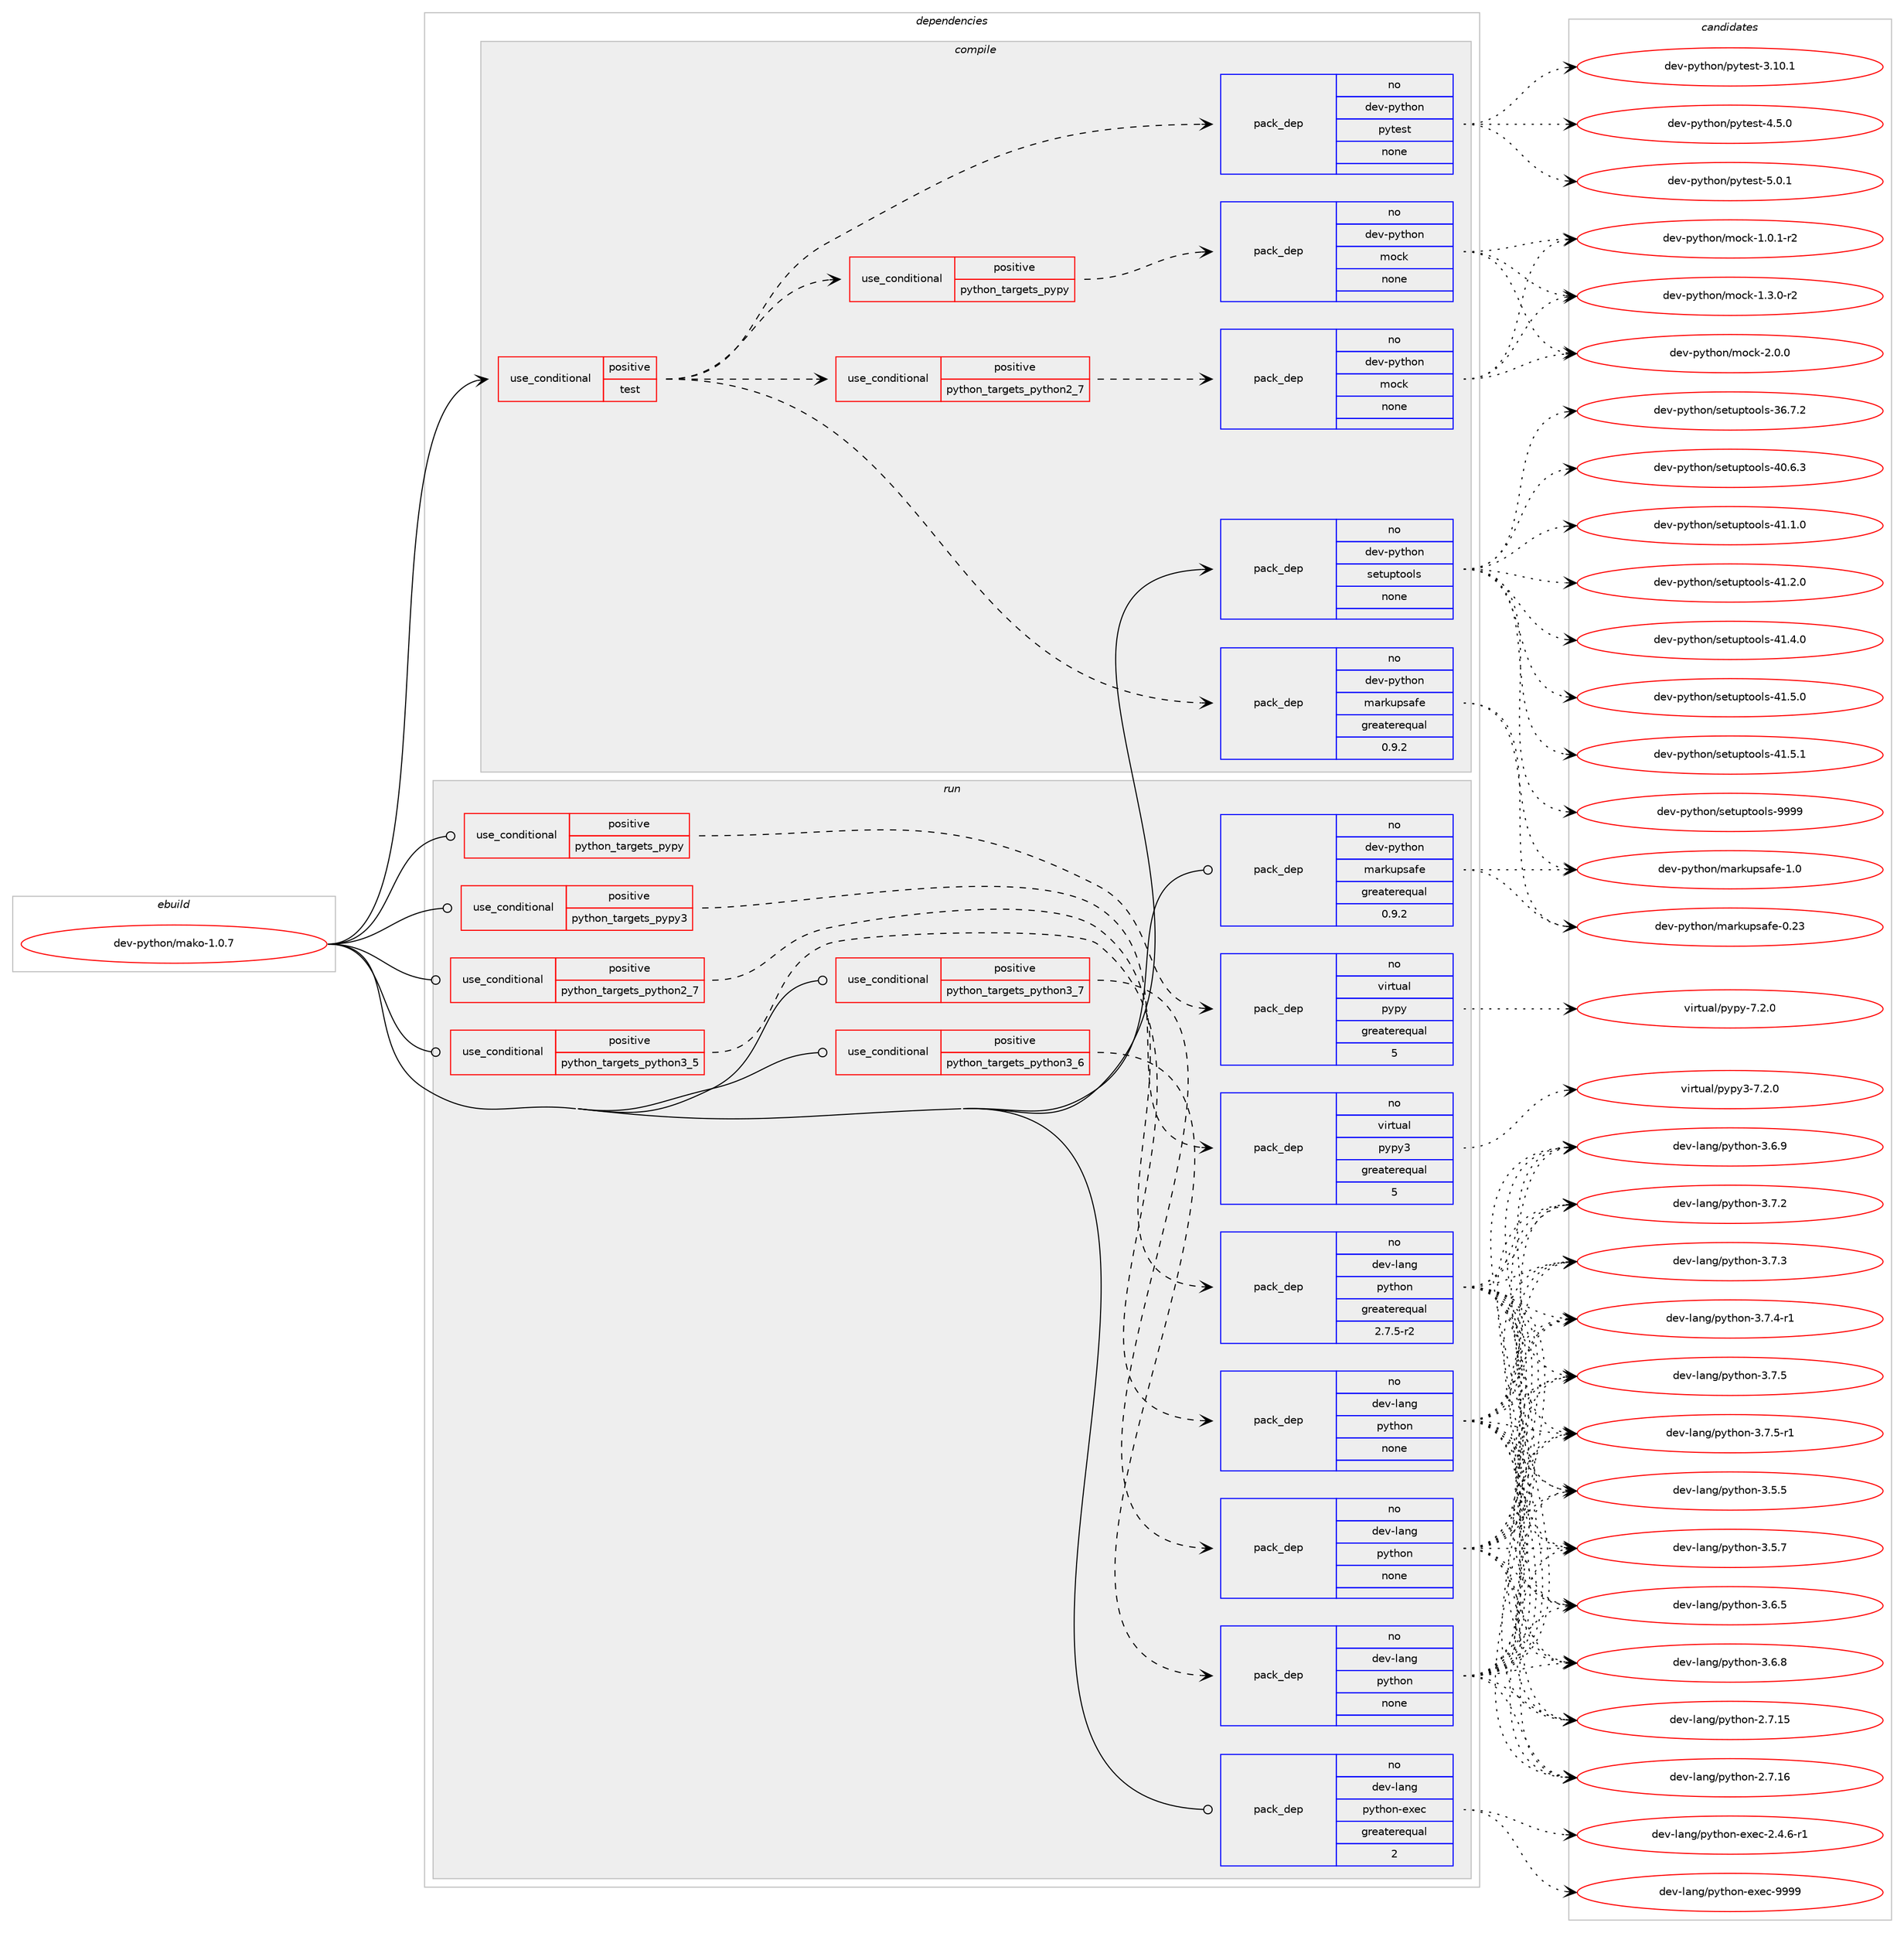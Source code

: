 digraph prolog {

# *************
# Graph options
# *************

newrank=true;
concentrate=true;
compound=true;
graph [rankdir=LR,fontname=Helvetica,fontsize=10,ranksep=1.5];#, ranksep=2.5, nodesep=0.2];
edge  [arrowhead=vee];
node  [fontname=Helvetica,fontsize=10];

# **********
# The ebuild
# **********

subgraph cluster_leftcol {
color=gray;
rank=same;
label=<<i>ebuild</i>>;
id [label="dev-python/mako-1.0.7", color=red, width=4, href="../dev-python/mako-1.0.7.svg"];
}

# ****************
# The dependencies
# ****************

subgraph cluster_midcol {
color=gray;
label=<<i>dependencies</i>>;
subgraph cluster_compile {
fillcolor="#eeeeee";
style=filled;
label=<<i>compile</i>>;
subgraph cond142263 {
dependency613785 [label=<<TABLE BORDER="0" CELLBORDER="1" CELLSPACING="0" CELLPADDING="4"><TR><TD ROWSPAN="3" CELLPADDING="10">use_conditional</TD></TR><TR><TD>positive</TD></TR><TR><TD>test</TD></TR></TABLE>>, shape=none, color=red];
subgraph pack459718 {
dependency613786 [label=<<TABLE BORDER="0" CELLBORDER="1" CELLSPACING="0" CELLPADDING="4" WIDTH="220"><TR><TD ROWSPAN="6" CELLPADDING="30">pack_dep</TD></TR><TR><TD WIDTH="110">no</TD></TR><TR><TD>dev-python</TD></TR><TR><TD>markupsafe</TD></TR><TR><TD>greaterequal</TD></TR><TR><TD>0.9.2</TD></TR></TABLE>>, shape=none, color=blue];
}
dependency613785:e -> dependency613786:w [weight=20,style="dashed",arrowhead="vee"];
subgraph cond142264 {
dependency613787 [label=<<TABLE BORDER="0" CELLBORDER="1" CELLSPACING="0" CELLPADDING="4"><TR><TD ROWSPAN="3" CELLPADDING="10">use_conditional</TD></TR><TR><TD>positive</TD></TR><TR><TD>python_targets_pypy</TD></TR></TABLE>>, shape=none, color=red];
subgraph pack459719 {
dependency613788 [label=<<TABLE BORDER="0" CELLBORDER="1" CELLSPACING="0" CELLPADDING="4" WIDTH="220"><TR><TD ROWSPAN="6" CELLPADDING="30">pack_dep</TD></TR><TR><TD WIDTH="110">no</TD></TR><TR><TD>dev-python</TD></TR><TR><TD>mock</TD></TR><TR><TD>none</TD></TR><TR><TD></TD></TR></TABLE>>, shape=none, color=blue];
}
dependency613787:e -> dependency613788:w [weight=20,style="dashed",arrowhead="vee"];
}
dependency613785:e -> dependency613787:w [weight=20,style="dashed",arrowhead="vee"];
subgraph cond142265 {
dependency613789 [label=<<TABLE BORDER="0" CELLBORDER="1" CELLSPACING="0" CELLPADDING="4"><TR><TD ROWSPAN="3" CELLPADDING="10">use_conditional</TD></TR><TR><TD>positive</TD></TR><TR><TD>python_targets_python2_7</TD></TR></TABLE>>, shape=none, color=red];
subgraph pack459720 {
dependency613790 [label=<<TABLE BORDER="0" CELLBORDER="1" CELLSPACING="0" CELLPADDING="4" WIDTH="220"><TR><TD ROWSPAN="6" CELLPADDING="30">pack_dep</TD></TR><TR><TD WIDTH="110">no</TD></TR><TR><TD>dev-python</TD></TR><TR><TD>mock</TD></TR><TR><TD>none</TD></TR><TR><TD></TD></TR></TABLE>>, shape=none, color=blue];
}
dependency613789:e -> dependency613790:w [weight=20,style="dashed",arrowhead="vee"];
}
dependency613785:e -> dependency613789:w [weight=20,style="dashed",arrowhead="vee"];
subgraph pack459721 {
dependency613791 [label=<<TABLE BORDER="0" CELLBORDER="1" CELLSPACING="0" CELLPADDING="4" WIDTH="220"><TR><TD ROWSPAN="6" CELLPADDING="30">pack_dep</TD></TR><TR><TD WIDTH="110">no</TD></TR><TR><TD>dev-python</TD></TR><TR><TD>pytest</TD></TR><TR><TD>none</TD></TR><TR><TD></TD></TR></TABLE>>, shape=none, color=blue];
}
dependency613785:e -> dependency613791:w [weight=20,style="dashed",arrowhead="vee"];
}
id:e -> dependency613785:w [weight=20,style="solid",arrowhead="vee"];
subgraph pack459722 {
dependency613792 [label=<<TABLE BORDER="0" CELLBORDER="1" CELLSPACING="0" CELLPADDING="4" WIDTH="220"><TR><TD ROWSPAN="6" CELLPADDING="30">pack_dep</TD></TR><TR><TD WIDTH="110">no</TD></TR><TR><TD>dev-python</TD></TR><TR><TD>setuptools</TD></TR><TR><TD>none</TD></TR><TR><TD></TD></TR></TABLE>>, shape=none, color=blue];
}
id:e -> dependency613792:w [weight=20,style="solid",arrowhead="vee"];
}
subgraph cluster_compileandrun {
fillcolor="#eeeeee";
style=filled;
label=<<i>compile and run</i>>;
}
subgraph cluster_run {
fillcolor="#eeeeee";
style=filled;
label=<<i>run</i>>;
subgraph cond142266 {
dependency613793 [label=<<TABLE BORDER="0" CELLBORDER="1" CELLSPACING="0" CELLPADDING="4"><TR><TD ROWSPAN="3" CELLPADDING="10">use_conditional</TD></TR><TR><TD>positive</TD></TR><TR><TD>python_targets_pypy</TD></TR></TABLE>>, shape=none, color=red];
subgraph pack459723 {
dependency613794 [label=<<TABLE BORDER="0" CELLBORDER="1" CELLSPACING="0" CELLPADDING="4" WIDTH="220"><TR><TD ROWSPAN="6" CELLPADDING="30">pack_dep</TD></TR><TR><TD WIDTH="110">no</TD></TR><TR><TD>virtual</TD></TR><TR><TD>pypy</TD></TR><TR><TD>greaterequal</TD></TR><TR><TD>5</TD></TR></TABLE>>, shape=none, color=blue];
}
dependency613793:e -> dependency613794:w [weight=20,style="dashed",arrowhead="vee"];
}
id:e -> dependency613793:w [weight=20,style="solid",arrowhead="odot"];
subgraph cond142267 {
dependency613795 [label=<<TABLE BORDER="0" CELLBORDER="1" CELLSPACING="0" CELLPADDING="4"><TR><TD ROWSPAN="3" CELLPADDING="10">use_conditional</TD></TR><TR><TD>positive</TD></TR><TR><TD>python_targets_pypy3</TD></TR></TABLE>>, shape=none, color=red];
subgraph pack459724 {
dependency613796 [label=<<TABLE BORDER="0" CELLBORDER="1" CELLSPACING="0" CELLPADDING="4" WIDTH="220"><TR><TD ROWSPAN="6" CELLPADDING="30">pack_dep</TD></TR><TR><TD WIDTH="110">no</TD></TR><TR><TD>virtual</TD></TR><TR><TD>pypy3</TD></TR><TR><TD>greaterequal</TD></TR><TR><TD>5</TD></TR></TABLE>>, shape=none, color=blue];
}
dependency613795:e -> dependency613796:w [weight=20,style="dashed",arrowhead="vee"];
}
id:e -> dependency613795:w [weight=20,style="solid",arrowhead="odot"];
subgraph cond142268 {
dependency613797 [label=<<TABLE BORDER="0" CELLBORDER="1" CELLSPACING="0" CELLPADDING="4"><TR><TD ROWSPAN="3" CELLPADDING="10">use_conditional</TD></TR><TR><TD>positive</TD></TR><TR><TD>python_targets_python2_7</TD></TR></TABLE>>, shape=none, color=red];
subgraph pack459725 {
dependency613798 [label=<<TABLE BORDER="0" CELLBORDER="1" CELLSPACING="0" CELLPADDING="4" WIDTH="220"><TR><TD ROWSPAN="6" CELLPADDING="30">pack_dep</TD></TR><TR><TD WIDTH="110">no</TD></TR><TR><TD>dev-lang</TD></TR><TR><TD>python</TD></TR><TR><TD>greaterequal</TD></TR><TR><TD>2.7.5-r2</TD></TR></TABLE>>, shape=none, color=blue];
}
dependency613797:e -> dependency613798:w [weight=20,style="dashed",arrowhead="vee"];
}
id:e -> dependency613797:w [weight=20,style="solid",arrowhead="odot"];
subgraph cond142269 {
dependency613799 [label=<<TABLE BORDER="0" CELLBORDER="1" CELLSPACING="0" CELLPADDING="4"><TR><TD ROWSPAN="3" CELLPADDING="10">use_conditional</TD></TR><TR><TD>positive</TD></TR><TR><TD>python_targets_python3_5</TD></TR></TABLE>>, shape=none, color=red];
subgraph pack459726 {
dependency613800 [label=<<TABLE BORDER="0" CELLBORDER="1" CELLSPACING="0" CELLPADDING="4" WIDTH="220"><TR><TD ROWSPAN="6" CELLPADDING="30">pack_dep</TD></TR><TR><TD WIDTH="110">no</TD></TR><TR><TD>dev-lang</TD></TR><TR><TD>python</TD></TR><TR><TD>none</TD></TR><TR><TD></TD></TR></TABLE>>, shape=none, color=blue];
}
dependency613799:e -> dependency613800:w [weight=20,style="dashed",arrowhead="vee"];
}
id:e -> dependency613799:w [weight=20,style="solid",arrowhead="odot"];
subgraph cond142270 {
dependency613801 [label=<<TABLE BORDER="0" CELLBORDER="1" CELLSPACING="0" CELLPADDING="4"><TR><TD ROWSPAN="3" CELLPADDING="10">use_conditional</TD></TR><TR><TD>positive</TD></TR><TR><TD>python_targets_python3_6</TD></TR></TABLE>>, shape=none, color=red];
subgraph pack459727 {
dependency613802 [label=<<TABLE BORDER="0" CELLBORDER="1" CELLSPACING="0" CELLPADDING="4" WIDTH="220"><TR><TD ROWSPAN="6" CELLPADDING="30">pack_dep</TD></TR><TR><TD WIDTH="110">no</TD></TR><TR><TD>dev-lang</TD></TR><TR><TD>python</TD></TR><TR><TD>none</TD></TR><TR><TD></TD></TR></TABLE>>, shape=none, color=blue];
}
dependency613801:e -> dependency613802:w [weight=20,style="dashed",arrowhead="vee"];
}
id:e -> dependency613801:w [weight=20,style="solid",arrowhead="odot"];
subgraph cond142271 {
dependency613803 [label=<<TABLE BORDER="0" CELLBORDER="1" CELLSPACING="0" CELLPADDING="4"><TR><TD ROWSPAN="3" CELLPADDING="10">use_conditional</TD></TR><TR><TD>positive</TD></TR><TR><TD>python_targets_python3_7</TD></TR></TABLE>>, shape=none, color=red];
subgraph pack459728 {
dependency613804 [label=<<TABLE BORDER="0" CELLBORDER="1" CELLSPACING="0" CELLPADDING="4" WIDTH="220"><TR><TD ROWSPAN="6" CELLPADDING="30">pack_dep</TD></TR><TR><TD WIDTH="110">no</TD></TR><TR><TD>dev-lang</TD></TR><TR><TD>python</TD></TR><TR><TD>none</TD></TR><TR><TD></TD></TR></TABLE>>, shape=none, color=blue];
}
dependency613803:e -> dependency613804:w [weight=20,style="dashed",arrowhead="vee"];
}
id:e -> dependency613803:w [weight=20,style="solid",arrowhead="odot"];
subgraph pack459729 {
dependency613805 [label=<<TABLE BORDER="0" CELLBORDER="1" CELLSPACING="0" CELLPADDING="4" WIDTH="220"><TR><TD ROWSPAN="6" CELLPADDING="30">pack_dep</TD></TR><TR><TD WIDTH="110">no</TD></TR><TR><TD>dev-lang</TD></TR><TR><TD>python-exec</TD></TR><TR><TD>greaterequal</TD></TR><TR><TD>2</TD></TR></TABLE>>, shape=none, color=blue];
}
id:e -> dependency613805:w [weight=20,style="solid",arrowhead="odot"];
subgraph pack459730 {
dependency613806 [label=<<TABLE BORDER="0" CELLBORDER="1" CELLSPACING="0" CELLPADDING="4" WIDTH="220"><TR><TD ROWSPAN="6" CELLPADDING="30">pack_dep</TD></TR><TR><TD WIDTH="110">no</TD></TR><TR><TD>dev-python</TD></TR><TR><TD>markupsafe</TD></TR><TR><TD>greaterequal</TD></TR><TR><TD>0.9.2</TD></TR></TABLE>>, shape=none, color=blue];
}
id:e -> dependency613806:w [weight=20,style="solid",arrowhead="odot"];
}
}

# **************
# The candidates
# **************

subgraph cluster_choices {
rank=same;
color=gray;
label=<<i>candidates</i>>;

subgraph choice459718 {
color=black;
nodesep=1;
choice100101118451121211161041111104710997114107117112115971021014548465051 [label="dev-python/markupsafe-0.23", color=red, width=4,href="../dev-python/markupsafe-0.23.svg"];
choice1001011184511212111610411111047109971141071171121159710210145494648 [label="dev-python/markupsafe-1.0", color=red, width=4,href="../dev-python/markupsafe-1.0.svg"];
dependency613786:e -> choice100101118451121211161041111104710997114107117112115971021014548465051:w [style=dotted,weight="100"];
dependency613786:e -> choice1001011184511212111610411111047109971141071171121159710210145494648:w [style=dotted,weight="100"];
}
subgraph choice459719 {
color=black;
nodesep=1;
choice1001011184511212111610411111047109111991074549464846494511450 [label="dev-python/mock-1.0.1-r2", color=red, width=4,href="../dev-python/mock-1.0.1-r2.svg"];
choice1001011184511212111610411111047109111991074549465146484511450 [label="dev-python/mock-1.3.0-r2", color=red, width=4,href="../dev-python/mock-1.3.0-r2.svg"];
choice100101118451121211161041111104710911199107455046484648 [label="dev-python/mock-2.0.0", color=red, width=4,href="../dev-python/mock-2.0.0.svg"];
dependency613788:e -> choice1001011184511212111610411111047109111991074549464846494511450:w [style=dotted,weight="100"];
dependency613788:e -> choice1001011184511212111610411111047109111991074549465146484511450:w [style=dotted,weight="100"];
dependency613788:e -> choice100101118451121211161041111104710911199107455046484648:w [style=dotted,weight="100"];
}
subgraph choice459720 {
color=black;
nodesep=1;
choice1001011184511212111610411111047109111991074549464846494511450 [label="dev-python/mock-1.0.1-r2", color=red, width=4,href="../dev-python/mock-1.0.1-r2.svg"];
choice1001011184511212111610411111047109111991074549465146484511450 [label="dev-python/mock-1.3.0-r2", color=red, width=4,href="../dev-python/mock-1.3.0-r2.svg"];
choice100101118451121211161041111104710911199107455046484648 [label="dev-python/mock-2.0.0", color=red, width=4,href="../dev-python/mock-2.0.0.svg"];
dependency613790:e -> choice1001011184511212111610411111047109111991074549464846494511450:w [style=dotted,weight="100"];
dependency613790:e -> choice1001011184511212111610411111047109111991074549465146484511450:w [style=dotted,weight="100"];
dependency613790:e -> choice100101118451121211161041111104710911199107455046484648:w [style=dotted,weight="100"];
}
subgraph choice459721 {
color=black;
nodesep=1;
choice100101118451121211161041111104711212111610111511645514649484649 [label="dev-python/pytest-3.10.1", color=red, width=4,href="../dev-python/pytest-3.10.1.svg"];
choice1001011184511212111610411111047112121116101115116455246534648 [label="dev-python/pytest-4.5.0", color=red, width=4,href="../dev-python/pytest-4.5.0.svg"];
choice1001011184511212111610411111047112121116101115116455346484649 [label="dev-python/pytest-5.0.1", color=red, width=4,href="../dev-python/pytest-5.0.1.svg"];
dependency613791:e -> choice100101118451121211161041111104711212111610111511645514649484649:w [style=dotted,weight="100"];
dependency613791:e -> choice1001011184511212111610411111047112121116101115116455246534648:w [style=dotted,weight="100"];
dependency613791:e -> choice1001011184511212111610411111047112121116101115116455346484649:w [style=dotted,weight="100"];
}
subgraph choice459722 {
color=black;
nodesep=1;
choice100101118451121211161041111104711510111611711211611111110811545515446554650 [label="dev-python/setuptools-36.7.2", color=red, width=4,href="../dev-python/setuptools-36.7.2.svg"];
choice100101118451121211161041111104711510111611711211611111110811545524846544651 [label="dev-python/setuptools-40.6.3", color=red, width=4,href="../dev-python/setuptools-40.6.3.svg"];
choice100101118451121211161041111104711510111611711211611111110811545524946494648 [label="dev-python/setuptools-41.1.0", color=red, width=4,href="../dev-python/setuptools-41.1.0.svg"];
choice100101118451121211161041111104711510111611711211611111110811545524946504648 [label="dev-python/setuptools-41.2.0", color=red, width=4,href="../dev-python/setuptools-41.2.0.svg"];
choice100101118451121211161041111104711510111611711211611111110811545524946524648 [label="dev-python/setuptools-41.4.0", color=red, width=4,href="../dev-python/setuptools-41.4.0.svg"];
choice100101118451121211161041111104711510111611711211611111110811545524946534648 [label="dev-python/setuptools-41.5.0", color=red, width=4,href="../dev-python/setuptools-41.5.0.svg"];
choice100101118451121211161041111104711510111611711211611111110811545524946534649 [label="dev-python/setuptools-41.5.1", color=red, width=4,href="../dev-python/setuptools-41.5.1.svg"];
choice10010111845112121116104111110471151011161171121161111111081154557575757 [label="dev-python/setuptools-9999", color=red, width=4,href="../dev-python/setuptools-9999.svg"];
dependency613792:e -> choice100101118451121211161041111104711510111611711211611111110811545515446554650:w [style=dotted,weight="100"];
dependency613792:e -> choice100101118451121211161041111104711510111611711211611111110811545524846544651:w [style=dotted,weight="100"];
dependency613792:e -> choice100101118451121211161041111104711510111611711211611111110811545524946494648:w [style=dotted,weight="100"];
dependency613792:e -> choice100101118451121211161041111104711510111611711211611111110811545524946504648:w [style=dotted,weight="100"];
dependency613792:e -> choice100101118451121211161041111104711510111611711211611111110811545524946524648:w [style=dotted,weight="100"];
dependency613792:e -> choice100101118451121211161041111104711510111611711211611111110811545524946534648:w [style=dotted,weight="100"];
dependency613792:e -> choice100101118451121211161041111104711510111611711211611111110811545524946534649:w [style=dotted,weight="100"];
dependency613792:e -> choice10010111845112121116104111110471151011161171121161111111081154557575757:w [style=dotted,weight="100"];
}
subgraph choice459723 {
color=black;
nodesep=1;
choice1181051141161179710847112121112121455546504648 [label="virtual/pypy-7.2.0", color=red, width=4,href="../virtual/pypy-7.2.0.svg"];
dependency613794:e -> choice1181051141161179710847112121112121455546504648:w [style=dotted,weight="100"];
}
subgraph choice459724 {
color=black;
nodesep=1;
choice118105114116117971084711212111212151455546504648 [label="virtual/pypy3-7.2.0", color=red, width=4,href="../virtual/pypy3-7.2.0.svg"];
dependency613796:e -> choice118105114116117971084711212111212151455546504648:w [style=dotted,weight="100"];
}
subgraph choice459725 {
color=black;
nodesep=1;
choice10010111845108971101034711212111610411111045504655464953 [label="dev-lang/python-2.7.15", color=red, width=4,href="../dev-lang/python-2.7.15.svg"];
choice10010111845108971101034711212111610411111045504655464954 [label="dev-lang/python-2.7.16", color=red, width=4,href="../dev-lang/python-2.7.16.svg"];
choice100101118451089711010347112121116104111110455146534653 [label="dev-lang/python-3.5.5", color=red, width=4,href="../dev-lang/python-3.5.5.svg"];
choice100101118451089711010347112121116104111110455146534655 [label="dev-lang/python-3.5.7", color=red, width=4,href="../dev-lang/python-3.5.7.svg"];
choice100101118451089711010347112121116104111110455146544653 [label="dev-lang/python-3.6.5", color=red, width=4,href="../dev-lang/python-3.6.5.svg"];
choice100101118451089711010347112121116104111110455146544656 [label="dev-lang/python-3.6.8", color=red, width=4,href="../dev-lang/python-3.6.8.svg"];
choice100101118451089711010347112121116104111110455146544657 [label="dev-lang/python-3.6.9", color=red, width=4,href="../dev-lang/python-3.6.9.svg"];
choice100101118451089711010347112121116104111110455146554650 [label="dev-lang/python-3.7.2", color=red, width=4,href="../dev-lang/python-3.7.2.svg"];
choice100101118451089711010347112121116104111110455146554651 [label="dev-lang/python-3.7.3", color=red, width=4,href="../dev-lang/python-3.7.3.svg"];
choice1001011184510897110103471121211161041111104551465546524511449 [label="dev-lang/python-3.7.4-r1", color=red, width=4,href="../dev-lang/python-3.7.4-r1.svg"];
choice100101118451089711010347112121116104111110455146554653 [label="dev-lang/python-3.7.5", color=red, width=4,href="../dev-lang/python-3.7.5.svg"];
choice1001011184510897110103471121211161041111104551465546534511449 [label="dev-lang/python-3.7.5-r1", color=red, width=4,href="../dev-lang/python-3.7.5-r1.svg"];
dependency613798:e -> choice10010111845108971101034711212111610411111045504655464953:w [style=dotted,weight="100"];
dependency613798:e -> choice10010111845108971101034711212111610411111045504655464954:w [style=dotted,weight="100"];
dependency613798:e -> choice100101118451089711010347112121116104111110455146534653:w [style=dotted,weight="100"];
dependency613798:e -> choice100101118451089711010347112121116104111110455146534655:w [style=dotted,weight="100"];
dependency613798:e -> choice100101118451089711010347112121116104111110455146544653:w [style=dotted,weight="100"];
dependency613798:e -> choice100101118451089711010347112121116104111110455146544656:w [style=dotted,weight="100"];
dependency613798:e -> choice100101118451089711010347112121116104111110455146544657:w [style=dotted,weight="100"];
dependency613798:e -> choice100101118451089711010347112121116104111110455146554650:w [style=dotted,weight="100"];
dependency613798:e -> choice100101118451089711010347112121116104111110455146554651:w [style=dotted,weight="100"];
dependency613798:e -> choice1001011184510897110103471121211161041111104551465546524511449:w [style=dotted,weight="100"];
dependency613798:e -> choice100101118451089711010347112121116104111110455146554653:w [style=dotted,weight="100"];
dependency613798:e -> choice1001011184510897110103471121211161041111104551465546534511449:w [style=dotted,weight="100"];
}
subgraph choice459726 {
color=black;
nodesep=1;
choice10010111845108971101034711212111610411111045504655464953 [label="dev-lang/python-2.7.15", color=red, width=4,href="../dev-lang/python-2.7.15.svg"];
choice10010111845108971101034711212111610411111045504655464954 [label="dev-lang/python-2.7.16", color=red, width=4,href="../dev-lang/python-2.7.16.svg"];
choice100101118451089711010347112121116104111110455146534653 [label="dev-lang/python-3.5.5", color=red, width=4,href="../dev-lang/python-3.5.5.svg"];
choice100101118451089711010347112121116104111110455146534655 [label="dev-lang/python-3.5.7", color=red, width=4,href="../dev-lang/python-3.5.7.svg"];
choice100101118451089711010347112121116104111110455146544653 [label="dev-lang/python-3.6.5", color=red, width=4,href="../dev-lang/python-3.6.5.svg"];
choice100101118451089711010347112121116104111110455146544656 [label="dev-lang/python-3.6.8", color=red, width=4,href="../dev-lang/python-3.6.8.svg"];
choice100101118451089711010347112121116104111110455146544657 [label="dev-lang/python-3.6.9", color=red, width=4,href="../dev-lang/python-3.6.9.svg"];
choice100101118451089711010347112121116104111110455146554650 [label="dev-lang/python-3.7.2", color=red, width=4,href="../dev-lang/python-3.7.2.svg"];
choice100101118451089711010347112121116104111110455146554651 [label="dev-lang/python-3.7.3", color=red, width=4,href="../dev-lang/python-3.7.3.svg"];
choice1001011184510897110103471121211161041111104551465546524511449 [label="dev-lang/python-3.7.4-r1", color=red, width=4,href="../dev-lang/python-3.7.4-r1.svg"];
choice100101118451089711010347112121116104111110455146554653 [label="dev-lang/python-3.7.5", color=red, width=4,href="../dev-lang/python-3.7.5.svg"];
choice1001011184510897110103471121211161041111104551465546534511449 [label="dev-lang/python-3.7.5-r1", color=red, width=4,href="../dev-lang/python-3.7.5-r1.svg"];
dependency613800:e -> choice10010111845108971101034711212111610411111045504655464953:w [style=dotted,weight="100"];
dependency613800:e -> choice10010111845108971101034711212111610411111045504655464954:w [style=dotted,weight="100"];
dependency613800:e -> choice100101118451089711010347112121116104111110455146534653:w [style=dotted,weight="100"];
dependency613800:e -> choice100101118451089711010347112121116104111110455146534655:w [style=dotted,weight="100"];
dependency613800:e -> choice100101118451089711010347112121116104111110455146544653:w [style=dotted,weight="100"];
dependency613800:e -> choice100101118451089711010347112121116104111110455146544656:w [style=dotted,weight="100"];
dependency613800:e -> choice100101118451089711010347112121116104111110455146544657:w [style=dotted,weight="100"];
dependency613800:e -> choice100101118451089711010347112121116104111110455146554650:w [style=dotted,weight="100"];
dependency613800:e -> choice100101118451089711010347112121116104111110455146554651:w [style=dotted,weight="100"];
dependency613800:e -> choice1001011184510897110103471121211161041111104551465546524511449:w [style=dotted,weight="100"];
dependency613800:e -> choice100101118451089711010347112121116104111110455146554653:w [style=dotted,weight="100"];
dependency613800:e -> choice1001011184510897110103471121211161041111104551465546534511449:w [style=dotted,weight="100"];
}
subgraph choice459727 {
color=black;
nodesep=1;
choice10010111845108971101034711212111610411111045504655464953 [label="dev-lang/python-2.7.15", color=red, width=4,href="../dev-lang/python-2.7.15.svg"];
choice10010111845108971101034711212111610411111045504655464954 [label="dev-lang/python-2.7.16", color=red, width=4,href="../dev-lang/python-2.7.16.svg"];
choice100101118451089711010347112121116104111110455146534653 [label="dev-lang/python-3.5.5", color=red, width=4,href="../dev-lang/python-3.5.5.svg"];
choice100101118451089711010347112121116104111110455146534655 [label="dev-lang/python-3.5.7", color=red, width=4,href="../dev-lang/python-3.5.7.svg"];
choice100101118451089711010347112121116104111110455146544653 [label="dev-lang/python-3.6.5", color=red, width=4,href="../dev-lang/python-3.6.5.svg"];
choice100101118451089711010347112121116104111110455146544656 [label="dev-lang/python-3.6.8", color=red, width=4,href="../dev-lang/python-3.6.8.svg"];
choice100101118451089711010347112121116104111110455146544657 [label="dev-lang/python-3.6.9", color=red, width=4,href="../dev-lang/python-3.6.9.svg"];
choice100101118451089711010347112121116104111110455146554650 [label="dev-lang/python-3.7.2", color=red, width=4,href="../dev-lang/python-3.7.2.svg"];
choice100101118451089711010347112121116104111110455146554651 [label="dev-lang/python-3.7.3", color=red, width=4,href="../dev-lang/python-3.7.3.svg"];
choice1001011184510897110103471121211161041111104551465546524511449 [label="dev-lang/python-3.7.4-r1", color=red, width=4,href="../dev-lang/python-3.7.4-r1.svg"];
choice100101118451089711010347112121116104111110455146554653 [label="dev-lang/python-3.7.5", color=red, width=4,href="../dev-lang/python-3.7.5.svg"];
choice1001011184510897110103471121211161041111104551465546534511449 [label="dev-lang/python-3.7.5-r1", color=red, width=4,href="../dev-lang/python-3.7.5-r1.svg"];
dependency613802:e -> choice10010111845108971101034711212111610411111045504655464953:w [style=dotted,weight="100"];
dependency613802:e -> choice10010111845108971101034711212111610411111045504655464954:w [style=dotted,weight="100"];
dependency613802:e -> choice100101118451089711010347112121116104111110455146534653:w [style=dotted,weight="100"];
dependency613802:e -> choice100101118451089711010347112121116104111110455146534655:w [style=dotted,weight="100"];
dependency613802:e -> choice100101118451089711010347112121116104111110455146544653:w [style=dotted,weight="100"];
dependency613802:e -> choice100101118451089711010347112121116104111110455146544656:w [style=dotted,weight="100"];
dependency613802:e -> choice100101118451089711010347112121116104111110455146544657:w [style=dotted,weight="100"];
dependency613802:e -> choice100101118451089711010347112121116104111110455146554650:w [style=dotted,weight="100"];
dependency613802:e -> choice100101118451089711010347112121116104111110455146554651:w [style=dotted,weight="100"];
dependency613802:e -> choice1001011184510897110103471121211161041111104551465546524511449:w [style=dotted,weight="100"];
dependency613802:e -> choice100101118451089711010347112121116104111110455146554653:w [style=dotted,weight="100"];
dependency613802:e -> choice1001011184510897110103471121211161041111104551465546534511449:w [style=dotted,weight="100"];
}
subgraph choice459728 {
color=black;
nodesep=1;
choice10010111845108971101034711212111610411111045504655464953 [label="dev-lang/python-2.7.15", color=red, width=4,href="../dev-lang/python-2.7.15.svg"];
choice10010111845108971101034711212111610411111045504655464954 [label="dev-lang/python-2.7.16", color=red, width=4,href="../dev-lang/python-2.7.16.svg"];
choice100101118451089711010347112121116104111110455146534653 [label="dev-lang/python-3.5.5", color=red, width=4,href="../dev-lang/python-3.5.5.svg"];
choice100101118451089711010347112121116104111110455146534655 [label="dev-lang/python-3.5.7", color=red, width=4,href="../dev-lang/python-3.5.7.svg"];
choice100101118451089711010347112121116104111110455146544653 [label="dev-lang/python-3.6.5", color=red, width=4,href="../dev-lang/python-3.6.5.svg"];
choice100101118451089711010347112121116104111110455146544656 [label="dev-lang/python-3.6.8", color=red, width=4,href="../dev-lang/python-3.6.8.svg"];
choice100101118451089711010347112121116104111110455146544657 [label="dev-lang/python-3.6.9", color=red, width=4,href="../dev-lang/python-3.6.9.svg"];
choice100101118451089711010347112121116104111110455146554650 [label="dev-lang/python-3.7.2", color=red, width=4,href="../dev-lang/python-3.7.2.svg"];
choice100101118451089711010347112121116104111110455146554651 [label="dev-lang/python-3.7.3", color=red, width=4,href="../dev-lang/python-3.7.3.svg"];
choice1001011184510897110103471121211161041111104551465546524511449 [label="dev-lang/python-3.7.4-r1", color=red, width=4,href="../dev-lang/python-3.7.4-r1.svg"];
choice100101118451089711010347112121116104111110455146554653 [label="dev-lang/python-3.7.5", color=red, width=4,href="../dev-lang/python-3.7.5.svg"];
choice1001011184510897110103471121211161041111104551465546534511449 [label="dev-lang/python-3.7.5-r1", color=red, width=4,href="../dev-lang/python-3.7.5-r1.svg"];
dependency613804:e -> choice10010111845108971101034711212111610411111045504655464953:w [style=dotted,weight="100"];
dependency613804:e -> choice10010111845108971101034711212111610411111045504655464954:w [style=dotted,weight="100"];
dependency613804:e -> choice100101118451089711010347112121116104111110455146534653:w [style=dotted,weight="100"];
dependency613804:e -> choice100101118451089711010347112121116104111110455146534655:w [style=dotted,weight="100"];
dependency613804:e -> choice100101118451089711010347112121116104111110455146544653:w [style=dotted,weight="100"];
dependency613804:e -> choice100101118451089711010347112121116104111110455146544656:w [style=dotted,weight="100"];
dependency613804:e -> choice100101118451089711010347112121116104111110455146544657:w [style=dotted,weight="100"];
dependency613804:e -> choice100101118451089711010347112121116104111110455146554650:w [style=dotted,weight="100"];
dependency613804:e -> choice100101118451089711010347112121116104111110455146554651:w [style=dotted,weight="100"];
dependency613804:e -> choice1001011184510897110103471121211161041111104551465546524511449:w [style=dotted,weight="100"];
dependency613804:e -> choice100101118451089711010347112121116104111110455146554653:w [style=dotted,weight="100"];
dependency613804:e -> choice1001011184510897110103471121211161041111104551465546534511449:w [style=dotted,weight="100"];
}
subgraph choice459729 {
color=black;
nodesep=1;
choice10010111845108971101034711212111610411111045101120101994550465246544511449 [label="dev-lang/python-exec-2.4.6-r1", color=red, width=4,href="../dev-lang/python-exec-2.4.6-r1.svg"];
choice10010111845108971101034711212111610411111045101120101994557575757 [label="dev-lang/python-exec-9999", color=red, width=4,href="../dev-lang/python-exec-9999.svg"];
dependency613805:e -> choice10010111845108971101034711212111610411111045101120101994550465246544511449:w [style=dotted,weight="100"];
dependency613805:e -> choice10010111845108971101034711212111610411111045101120101994557575757:w [style=dotted,weight="100"];
}
subgraph choice459730 {
color=black;
nodesep=1;
choice100101118451121211161041111104710997114107117112115971021014548465051 [label="dev-python/markupsafe-0.23", color=red, width=4,href="../dev-python/markupsafe-0.23.svg"];
choice1001011184511212111610411111047109971141071171121159710210145494648 [label="dev-python/markupsafe-1.0", color=red, width=4,href="../dev-python/markupsafe-1.0.svg"];
dependency613806:e -> choice100101118451121211161041111104710997114107117112115971021014548465051:w [style=dotted,weight="100"];
dependency613806:e -> choice1001011184511212111610411111047109971141071171121159710210145494648:w [style=dotted,weight="100"];
}
}

}
